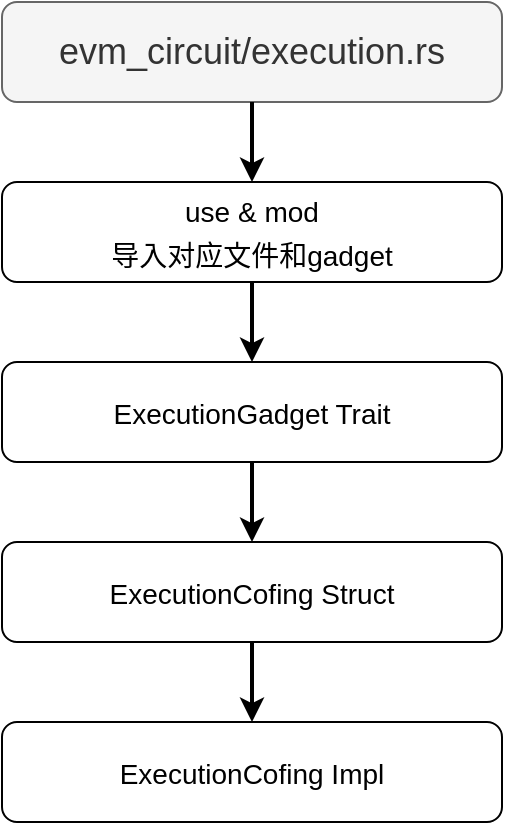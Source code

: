 <mxfile version="20.2.3" type="github">
  <diagram id="7JeZEv_-g4WJROPK4Kss" name="Page-1">
    <mxGraphModel dx="1018" dy="659" grid="1" gridSize="10" guides="1" tooltips="1" connect="1" arrows="1" fold="1" page="1" pageScale="1" pageWidth="850" pageHeight="1100" math="0" shadow="0">
      <root>
        <mxCell id="0" />
        <mxCell id="1" parent="0" />
        <mxCell id="D2-mlM6Mq9GVKwYfQJs5-1" value="&lt;font style=&quot;font-size: 18px;&quot;&gt;evm_circuit/execution.rs&lt;/font&gt;" style="rounded=1;whiteSpace=wrap;html=1;fillColor=#f5f5f5;fontColor=#333333;strokeColor=#666666;" vertex="1" parent="1">
          <mxGeometry x="290" y="110" width="250" height="50" as="geometry" />
        </mxCell>
        <mxCell id="D2-mlM6Mq9GVKwYfQJs5-2" value="&lt;font style=&quot;font-size: 14px;&quot;&gt;use &amp;amp; mod&lt;br&gt;导入对应文件和gadget&lt;/font&gt;" style="rounded=1;whiteSpace=wrap;html=1;fontSize=18;" vertex="1" parent="1">
          <mxGeometry x="290" y="200" width="250" height="50" as="geometry" />
        </mxCell>
        <mxCell id="D2-mlM6Mq9GVKwYfQJs5-3" value="&lt;span style=&quot;font-size: 14px;&quot;&gt;ExecutionGadget Trait&lt;/span&gt;" style="rounded=1;whiteSpace=wrap;html=1;fontSize=18;" vertex="1" parent="1">
          <mxGeometry x="290" y="290" width="250" height="50" as="geometry" />
        </mxCell>
        <mxCell id="D2-mlM6Mq9GVKwYfQJs5-4" value="&lt;span style=&quot;font-size: 14px;&quot;&gt;ExecutionCofing Struct&lt;/span&gt;" style="rounded=1;whiteSpace=wrap;html=1;fontSize=18;" vertex="1" parent="1">
          <mxGeometry x="290" y="380" width="250" height="50" as="geometry" />
        </mxCell>
        <mxCell id="D2-mlM6Mq9GVKwYfQJs5-5" value="&lt;span style=&quot;font-size: 14px;&quot;&gt;ExecutionCofing Impl&lt;/span&gt;" style="rounded=1;whiteSpace=wrap;html=1;fontSize=18;" vertex="1" parent="1">
          <mxGeometry x="290" y="470" width="250" height="50" as="geometry" />
        </mxCell>
        <mxCell id="D2-mlM6Mq9GVKwYfQJs5-6" value="" style="endArrow=classic;html=1;rounded=0;fontSize=14;strokeWidth=2;exitX=0.5;exitY=1;exitDx=0;exitDy=0;entryX=0.5;entryY=0;entryDx=0;entryDy=0;" edge="1" parent="1" source="D2-mlM6Mq9GVKwYfQJs5-1" target="D2-mlM6Mq9GVKwYfQJs5-2">
          <mxGeometry width="50" height="50" relative="1" as="geometry">
            <mxPoint x="400" y="350" as="sourcePoint" />
            <mxPoint x="450" y="300" as="targetPoint" />
          </mxGeometry>
        </mxCell>
        <mxCell id="D2-mlM6Mq9GVKwYfQJs5-7" value="" style="endArrow=classic;html=1;rounded=0;fontSize=14;strokeWidth=2;exitX=0.5;exitY=1;exitDx=0;exitDy=0;entryX=0.5;entryY=0;entryDx=0;entryDy=0;" edge="1" parent="1" source="D2-mlM6Mq9GVKwYfQJs5-2" target="D2-mlM6Mq9GVKwYfQJs5-3">
          <mxGeometry width="50" height="50" relative="1" as="geometry">
            <mxPoint x="425" y="170" as="sourcePoint" />
            <mxPoint x="425" y="210" as="targetPoint" />
          </mxGeometry>
        </mxCell>
        <mxCell id="D2-mlM6Mq9GVKwYfQJs5-8" value="" style="endArrow=classic;html=1;rounded=0;fontSize=14;strokeWidth=2;exitX=0.5;exitY=1;exitDx=0;exitDy=0;entryX=0.5;entryY=0;entryDx=0;entryDy=0;" edge="1" parent="1" source="D2-mlM6Mq9GVKwYfQJs5-3" target="D2-mlM6Mq9GVKwYfQJs5-4">
          <mxGeometry width="50" height="50" relative="1" as="geometry">
            <mxPoint x="425" y="260" as="sourcePoint" />
            <mxPoint x="425" y="300" as="targetPoint" />
          </mxGeometry>
        </mxCell>
        <mxCell id="D2-mlM6Mq9GVKwYfQJs5-9" value="" style="endArrow=classic;html=1;rounded=0;fontSize=14;strokeWidth=2;exitX=0.5;exitY=1;exitDx=0;exitDy=0;entryX=0.5;entryY=0;entryDx=0;entryDy=0;" edge="1" parent="1" source="D2-mlM6Mq9GVKwYfQJs5-4" target="D2-mlM6Mq9GVKwYfQJs5-5">
          <mxGeometry width="50" height="50" relative="1" as="geometry">
            <mxPoint x="425" y="350" as="sourcePoint" />
            <mxPoint x="425" y="390" as="targetPoint" />
          </mxGeometry>
        </mxCell>
      </root>
    </mxGraphModel>
  </diagram>
</mxfile>
